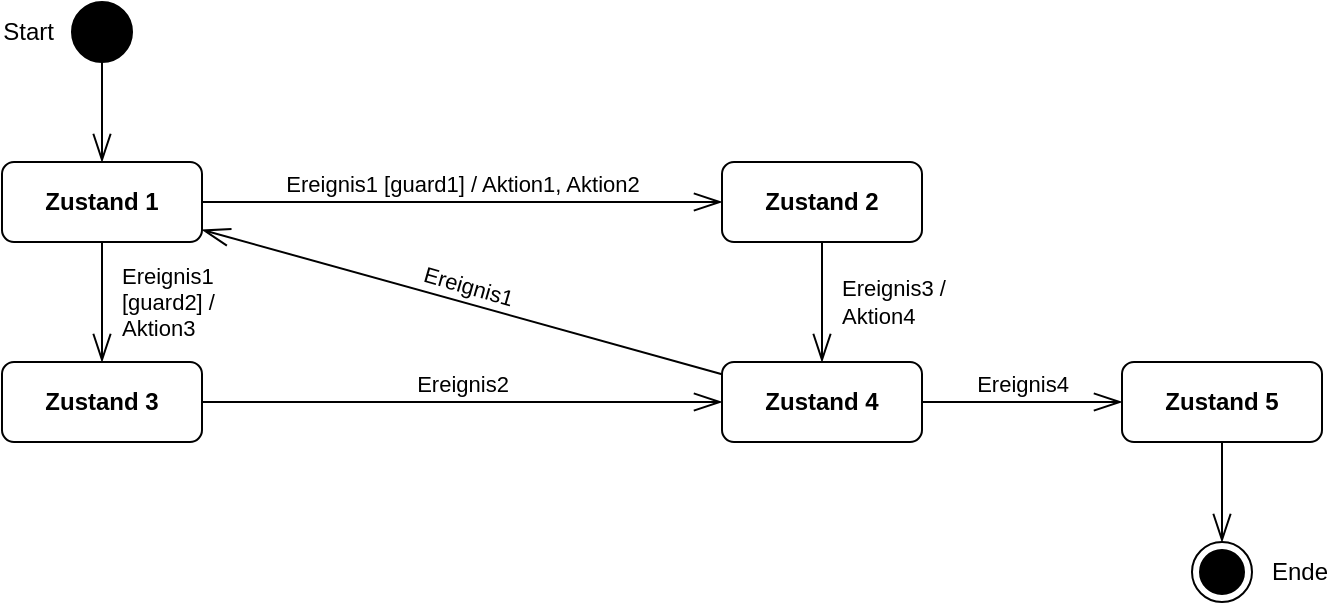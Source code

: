 <mxfile version="24.7.17">
  <diagram name="Seite-1" id="n7bH31OZF56jW-vzXoWB">
    <mxGraphModel dx="1035" dy="549" grid="1" gridSize="10" guides="1" tooltips="1" connect="1" arrows="1" fold="1" page="1" pageScale="1" pageWidth="827" pageHeight="1169" math="0" shadow="0">
      <root>
        <mxCell id="0" />
        <mxCell id="1" parent="0" />
        <mxCell id="PzBpyDKRG25aP4TBW7TL-1" value="Start" style="ellipse;fillColor=strokeColor;html=1;verticalAlign=middle;align=right;spacingLeft=0;labelPosition=left;verticalLabelPosition=middle;spacing=10;" vertex="1" parent="1">
          <mxGeometry x="115" y="120" width="30" height="30" as="geometry" />
        </mxCell>
        <mxCell id="PzBpyDKRG25aP4TBW7TL-2" value="Zustand 1" style="rounded=1;whiteSpace=wrap;html=1;fontStyle=1" vertex="1" parent="1">
          <mxGeometry x="80" y="200" width="100" height="40" as="geometry" />
        </mxCell>
        <mxCell id="PzBpyDKRG25aP4TBW7TL-3" value="" style="endArrow=openThin;html=1;rounded=0;endFill=0;endSize=12;" edge="1" parent="1" source="PzBpyDKRG25aP4TBW7TL-1" target="PzBpyDKRG25aP4TBW7TL-2">
          <mxGeometry width="50" height="50" relative="1" as="geometry">
            <mxPoint x="110" y="290" as="sourcePoint" />
            <mxPoint x="220" y="290" as="targetPoint" />
          </mxGeometry>
        </mxCell>
        <mxCell id="PzBpyDKRG25aP4TBW7TL-5" value="Zustand 4" style="rounded=1;whiteSpace=wrap;html=1;fontStyle=1" vertex="1" parent="1">
          <mxGeometry x="440" y="300" width="100" height="40" as="geometry" />
        </mxCell>
        <mxCell id="PzBpyDKRG25aP4TBW7TL-6" value="Zustand 3" style="rounded=1;whiteSpace=wrap;html=1;fontStyle=1" vertex="1" parent="1">
          <mxGeometry x="80" y="300" width="100" height="40" as="geometry" />
        </mxCell>
        <mxCell id="PzBpyDKRG25aP4TBW7TL-7" value="&lt;div&gt;Zustand 5&lt;/div&gt;" style="rounded=1;whiteSpace=wrap;html=1;fontStyle=1" vertex="1" parent="1">
          <mxGeometry x="640" y="300" width="100" height="40" as="geometry" />
        </mxCell>
        <mxCell id="PzBpyDKRG25aP4TBW7TL-8" value="Zustand 2" style="rounded=1;whiteSpace=wrap;html=1;fontStyle=1" vertex="1" parent="1">
          <mxGeometry x="440" y="200" width="100" height="40" as="geometry" />
        </mxCell>
        <mxCell id="PzBpyDKRG25aP4TBW7TL-9" value="Ende" style="ellipse;html=1;shape=endState;fillColor=strokeColor;labelPosition=right;verticalLabelPosition=middle;align=left;verticalAlign=middle;spacing=10;" vertex="1" parent="1">
          <mxGeometry x="675" y="390" width="30" height="30" as="geometry" />
        </mxCell>
        <mxCell id="PzBpyDKRG25aP4TBW7TL-10" value="&lt;div&gt;Ereignis1 [guard1] / Aktion1, Aktion2&lt;/div&gt;" style="endArrow=openThin;html=1;rounded=0;endFill=0;endSize=12;verticalAlign=bottom;labelBackgroundColor=none;" edge="1" parent="1" source="PzBpyDKRG25aP4TBW7TL-2" target="PzBpyDKRG25aP4TBW7TL-8">
          <mxGeometry width="50" height="50" relative="1" as="geometry">
            <mxPoint x="140" y="160" as="sourcePoint" />
            <mxPoint x="140" y="210" as="targetPoint" />
          </mxGeometry>
        </mxCell>
        <mxCell id="PzBpyDKRG25aP4TBW7TL-11" value="&lt;div&gt;Ereignis1&lt;/div&gt;&lt;div&gt;[guard2] /&lt;/div&gt;&lt;div&gt;Aktion3&lt;br&gt;&lt;/div&gt;" style="endArrow=openThin;html=1;rounded=0;endFill=0;endSize=12;align=left;spacing=10;labelBackgroundColor=none;" edge="1" parent="1" source="PzBpyDKRG25aP4TBW7TL-2" target="PzBpyDKRG25aP4TBW7TL-6">
          <mxGeometry width="50" height="50" relative="1" as="geometry">
            <mxPoint x="130" y="210" as="sourcePoint" />
            <mxPoint x="150" y="220" as="targetPoint" />
          </mxGeometry>
        </mxCell>
        <mxCell id="PzBpyDKRG25aP4TBW7TL-12" value="Ereignis2" style="endArrow=openThin;html=1;rounded=0;endFill=0;endSize=12;verticalAlign=bottom;labelBackgroundColor=none;" edge="1" parent="1" source="PzBpyDKRG25aP4TBW7TL-6" target="PzBpyDKRG25aP4TBW7TL-5">
          <mxGeometry width="50" height="50" relative="1" as="geometry">
            <mxPoint x="160" y="180" as="sourcePoint" />
            <mxPoint x="160" y="230" as="targetPoint" />
          </mxGeometry>
        </mxCell>
        <mxCell id="PzBpyDKRG25aP4TBW7TL-15" value="Ereignis4" style="endArrow=openThin;html=1;rounded=0;endFill=0;endSize=12;verticalAlign=bottom;labelBackgroundColor=none;" edge="1" parent="1" source="PzBpyDKRG25aP4TBW7TL-5" target="PzBpyDKRG25aP4TBW7TL-7">
          <mxGeometry width="50" height="50" relative="1" as="geometry">
            <mxPoint x="310" y="210" as="sourcePoint" />
            <mxPoint x="310" y="260" as="targetPoint" />
          </mxGeometry>
        </mxCell>
        <mxCell id="PzBpyDKRG25aP4TBW7TL-16" value="" style="endArrow=openThin;html=1;rounded=0;endFill=0;endSize=12;" edge="1" parent="1" source="PzBpyDKRG25aP4TBW7TL-7" target="PzBpyDKRG25aP4TBW7TL-9">
          <mxGeometry width="50" height="50" relative="1" as="geometry">
            <mxPoint x="320" y="220" as="sourcePoint" />
            <mxPoint x="320" y="270" as="targetPoint" />
          </mxGeometry>
        </mxCell>
        <mxCell id="PzBpyDKRG25aP4TBW7TL-17" value="&lt;div&gt;Ereignis3 /&lt;/div&gt;&lt;div&gt;Aktion4&lt;br&gt;&lt;/div&gt;" style="endArrow=openThin;html=1;rounded=0;endFill=0;endSize=12;align=left;spacing=10;labelBackgroundColor=none;" edge="1" parent="1" source="PzBpyDKRG25aP4TBW7TL-8" target="PzBpyDKRG25aP4TBW7TL-5">
          <mxGeometry width="50" height="50" relative="1" as="geometry">
            <mxPoint x="140" y="250" as="sourcePoint" />
            <mxPoint x="140" y="310" as="targetPoint" />
          </mxGeometry>
        </mxCell>
        <mxCell id="PzBpyDKRG25aP4TBW7TL-18" value="" style="endArrow=openThin;html=1;rounded=0;endFill=0;endSize=12;" edge="1" parent="1" source="PzBpyDKRG25aP4TBW7TL-5" target="PzBpyDKRG25aP4TBW7TL-2">
          <mxGeometry width="50" height="50" relative="1" as="geometry">
            <mxPoint x="460" y="320" as="sourcePoint" />
            <mxPoint x="140" y="210" as="targetPoint" />
          </mxGeometry>
        </mxCell>
        <mxCell id="PzBpyDKRG25aP4TBW7TL-19" value="Ereignis1" style="edgeLabel;html=1;align=center;verticalAlign=middle;resizable=0;points=[];rotation=16;labelBackgroundColor=none;" vertex="1" connectable="0" parent="PzBpyDKRG25aP4TBW7TL-18">
          <mxGeometry x="-0.003" y="-9" relative="1" as="geometry">
            <mxPoint as="offset" />
          </mxGeometry>
        </mxCell>
      </root>
    </mxGraphModel>
  </diagram>
</mxfile>
